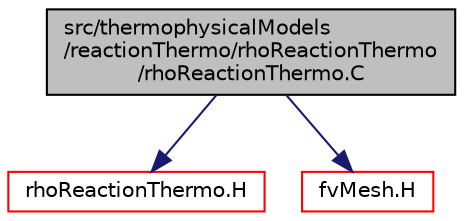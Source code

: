 digraph "src/thermophysicalModels/reactionThermo/rhoReactionThermo/rhoReactionThermo.C"
{
  bgcolor="transparent";
  edge [fontname="Helvetica",fontsize="10",labelfontname="Helvetica",labelfontsize="10"];
  node [fontname="Helvetica",fontsize="10",shape=record];
  Node0 [label="src/thermophysicalModels\l/reactionThermo/rhoReactionThermo\l/rhoReactionThermo.C",height=0.2,width=0.4,color="black", fillcolor="grey75", style="filled", fontcolor="black"];
  Node0 -> Node1 [color="midnightblue",fontsize="10",style="solid",fontname="Helvetica"];
  Node1 [label="rhoReactionThermo.H",height=0.2,width=0.4,color="red",URL="$a16703.html"];
  Node0 -> Node190 [color="midnightblue",fontsize="10",style="solid",fontname="Helvetica"];
  Node190 [label="fvMesh.H",height=0.2,width=0.4,color="red",URL="$a03719.html"];
}
